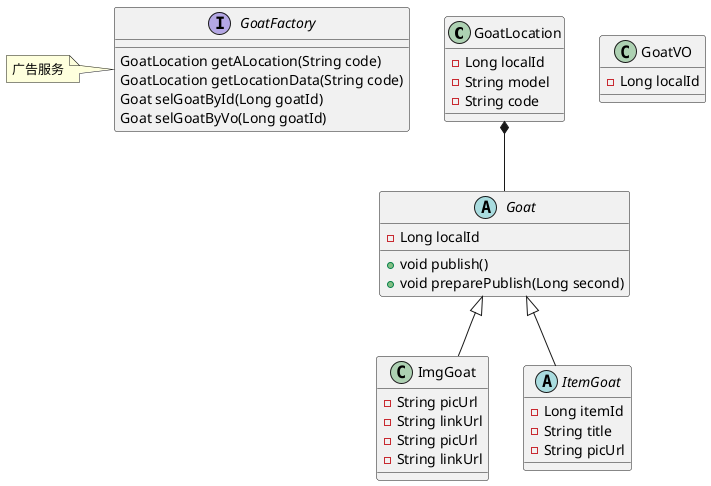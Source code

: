 @startuml

class GoatLocation{
-Long localId
-String model
-String code
}

abstract class Goat{
-Long localId

+void publish()
+void preparePublish(Long second)
}

class GoatVO{
-Long localId
}

abstract class ImgGoat{
-String picUrl
-String linkUrl
}

class ImgGoat{
-String picUrl
-String linkUrl
}

abstract class ItemGoat{
-Long itemId
-String title
-String picUrl
}

GoatLocation *-- Goat

Goat <|-- ImgGoat

Goat <|-- ItemGoat

interface GoatFactory{
GoatLocation getALocation(String code)
GoatLocation getLocationData(String code)
Goat selGoatById(Long goatId)
Goat selGoatByVo(Long goatId)
}

note left of GoatFactory:广告服务

@enduml